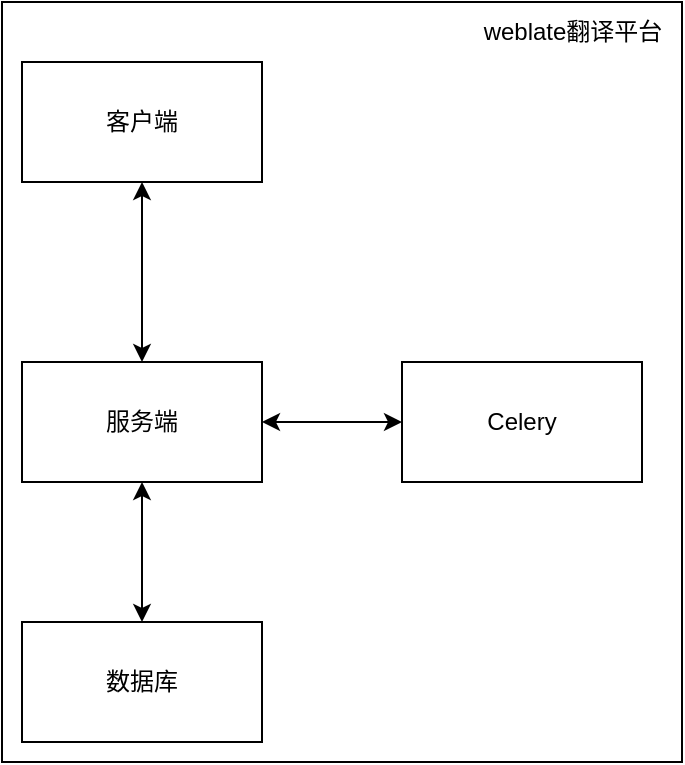 <mxfile version="21.1.1" type="github">
  <diagram id="RAASg_6fs2K5VwO5oAlz" name="第 1 页">
    <mxGraphModel dx="1434" dy="750" grid="1" gridSize="10" guides="1" tooltips="1" connect="1" arrows="1" fold="1" page="1" pageScale="1" pageWidth="827" pageHeight="1169" math="0" shadow="0">
      <root>
        <mxCell id="0" />
        <mxCell id="1" parent="0" />
        <mxCell id="nIZ4T1XGIyiWmsCvsnDt-17" value="" style="group" vertex="1" connectable="0" parent="1">
          <mxGeometry x="250" y="180" width="340" height="380" as="geometry" />
        </mxCell>
        <mxCell id="nIZ4T1XGIyiWmsCvsnDt-15" value="" style="rounded=0;whiteSpace=wrap;html=1;" vertex="1" parent="nIZ4T1XGIyiWmsCvsnDt-17">
          <mxGeometry width="340" height="380" as="geometry" />
        </mxCell>
        <mxCell id="nIZ4T1XGIyiWmsCvsnDt-1" value="客户端" style="rounded=0;whiteSpace=wrap;html=1;" vertex="1" parent="nIZ4T1XGIyiWmsCvsnDt-17">
          <mxGeometry x="10" y="30" width="120" height="60" as="geometry" />
        </mxCell>
        <mxCell id="nIZ4T1XGIyiWmsCvsnDt-2" value="服务端" style="rounded=0;whiteSpace=wrap;html=1;" vertex="1" parent="nIZ4T1XGIyiWmsCvsnDt-17">
          <mxGeometry x="10" y="180" width="120" height="60" as="geometry" />
        </mxCell>
        <mxCell id="nIZ4T1XGIyiWmsCvsnDt-6" style="edgeStyle=orthogonalEdgeStyle;rounded=0;orthogonalLoop=1;jettySize=auto;html=1;exitX=0.5;exitY=1;exitDx=0;exitDy=0;entryX=0.5;entryY=0;entryDx=0;entryDy=0;startArrow=classic;startFill=1;" edge="1" parent="nIZ4T1XGIyiWmsCvsnDt-17" source="nIZ4T1XGIyiWmsCvsnDt-1" target="nIZ4T1XGIyiWmsCvsnDt-2">
          <mxGeometry relative="1" as="geometry" />
        </mxCell>
        <mxCell id="nIZ4T1XGIyiWmsCvsnDt-3" value="Celery" style="rounded=0;whiteSpace=wrap;html=1;" vertex="1" parent="nIZ4T1XGIyiWmsCvsnDt-17">
          <mxGeometry x="200" y="180" width="120" height="60" as="geometry" />
        </mxCell>
        <mxCell id="nIZ4T1XGIyiWmsCvsnDt-8" style="edgeStyle=orthogonalEdgeStyle;rounded=0;orthogonalLoop=1;jettySize=auto;html=1;exitX=1;exitY=0.5;exitDx=0;exitDy=0;entryX=0;entryY=0.5;entryDx=0;entryDy=0;startArrow=classic;startFill=1;" edge="1" parent="nIZ4T1XGIyiWmsCvsnDt-17" source="nIZ4T1XGIyiWmsCvsnDt-2" target="nIZ4T1XGIyiWmsCvsnDt-3">
          <mxGeometry relative="1" as="geometry" />
        </mxCell>
        <mxCell id="nIZ4T1XGIyiWmsCvsnDt-4" value="数据库" style="rounded=0;whiteSpace=wrap;html=1;" vertex="1" parent="nIZ4T1XGIyiWmsCvsnDt-17">
          <mxGeometry x="10" y="310" width="120" height="60" as="geometry" />
        </mxCell>
        <mxCell id="nIZ4T1XGIyiWmsCvsnDt-7" style="edgeStyle=orthogonalEdgeStyle;rounded=0;orthogonalLoop=1;jettySize=auto;html=1;exitX=0.5;exitY=1;exitDx=0;exitDy=0;entryX=0.5;entryY=0;entryDx=0;entryDy=0;startArrow=classic;startFill=1;" edge="1" parent="nIZ4T1XGIyiWmsCvsnDt-17" source="nIZ4T1XGIyiWmsCvsnDt-2" target="nIZ4T1XGIyiWmsCvsnDt-4">
          <mxGeometry relative="1" as="geometry" />
        </mxCell>
        <mxCell id="nIZ4T1XGIyiWmsCvsnDt-16" value="weblate翻译平台" style="text;html=1;align=center;verticalAlign=middle;resizable=0;points=[];autosize=1;strokeColor=none;fillColor=none;" vertex="1" parent="nIZ4T1XGIyiWmsCvsnDt-17">
          <mxGeometry x="230" width="110" height="30" as="geometry" />
        </mxCell>
      </root>
    </mxGraphModel>
  </diagram>
</mxfile>
